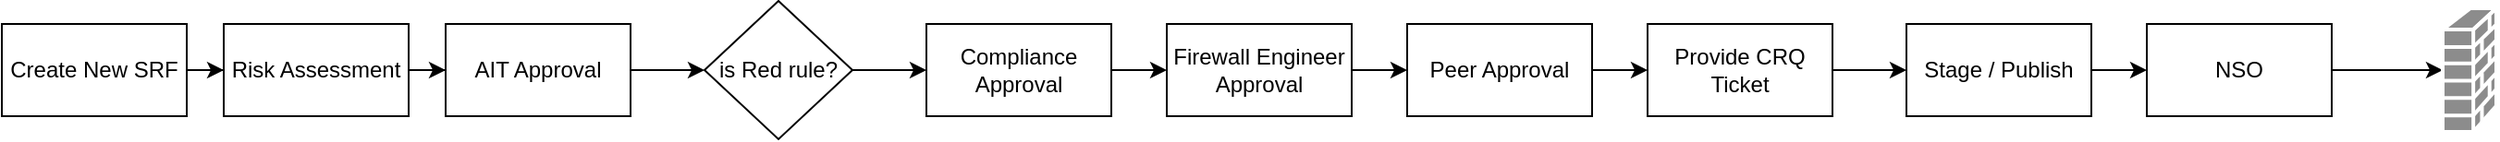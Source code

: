 <mxfile version="17.4.6" type="github"><diagram id="t3gU_UeMW9G3tFnKC1mk" name="Page-1"><mxGraphModel dx="1426" dy="712" grid="1" gridSize="10" guides="1" tooltips="1" connect="1" arrows="1" fold="1" page="1" pageScale="1" pageWidth="850" pageHeight="1100" math="0" shadow="0"><root><mxCell id="0"/><mxCell id="1" parent="0"/><mxCell id="zmJZRS2p5SanOkIgBzwA-6" style="edgeStyle=orthogonalEdgeStyle;rounded=0;orthogonalLoop=1;jettySize=auto;html=1;" edge="1" parent="1" source="zmJZRS2p5SanOkIgBzwA-1" target="zmJZRS2p5SanOkIgBzwA-2"><mxGeometry relative="1" as="geometry"/></mxCell><mxCell id="zmJZRS2p5SanOkIgBzwA-1" value="Create New SRF" style="rounded=0;whiteSpace=wrap;html=1;" vertex="1" parent="1"><mxGeometry x="60" y="160" width="100" height="50" as="geometry"/></mxCell><mxCell id="zmJZRS2p5SanOkIgBzwA-7" style="edgeStyle=orthogonalEdgeStyle;rounded=0;orthogonalLoop=1;jettySize=auto;html=1;" edge="1" parent="1" source="zmJZRS2p5SanOkIgBzwA-2" target="zmJZRS2p5SanOkIgBzwA-3"><mxGeometry relative="1" as="geometry"/></mxCell><mxCell id="zmJZRS2p5SanOkIgBzwA-2" value="Risk Assessment" style="rounded=0;whiteSpace=wrap;html=1;" vertex="1" parent="1"><mxGeometry x="180" y="160" width="100" height="50" as="geometry"/></mxCell><mxCell id="zmJZRS2p5SanOkIgBzwA-8" style="edgeStyle=orthogonalEdgeStyle;rounded=0;orthogonalLoop=1;jettySize=auto;html=1;entryX=0;entryY=0.5;entryDx=0;entryDy=0;" edge="1" parent="1" source="zmJZRS2p5SanOkIgBzwA-3" target="zmJZRS2p5SanOkIgBzwA-5"><mxGeometry relative="1" as="geometry"/></mxCell><mxCell id="zmJZRS2p5SanOkIgBzwA-3" value="AIT Approval" style="rounded=0;whiteSpace=wrap;html=1;" vertex="1" parent="1"><mxGeometry x="300" y="160" width="100" height="50" as="geometry"/></mxCell><mxCell id="zmJZRS2p5SanOkIgBzwA-11" style="edgeStyle=orthogonalEdgeStyle;rounded=0;orthogonalLoop=1;jettySize=auto;html=1;entryX=0;entryY=0.5;entryDx=0;entryDy=0;" edge="1" parent="1" source="zmJZRS2p5SanOkIgBzwA-4" target="zmJZRS2p5SanOkIgBzwA-10"><mxGeometry relative="1" as="geometry"/></mxCell><mxCell id="zmJZRS2p5SanOkIgBzwA-4" value="Compliance Approval" style="rounded=0;whiteSpace=wrap;html=1;" vertex="1" parent="1"><mxGeometry x="560" y="160" width="100" height="50" as="geometry"/></mxCell><mxCell id="zmJZRS2p5SanOkIgBzwA-9" style="edgeStyle=orthogonalEdgeStyle;rounded=0;orthogonalLoop=1;jettySize=auto;html=1;entryX=0;entryY=0.5;entryDx=0;entryDy=0;" edge="1" parent="1" source="zmJZRS2p5SanOkIgBzwA-5" target="zmJZRS2p5SanOkIgBzwA-4"><mxGeometry relative="1" as="geometry"/></mxCell><mxCell id="zmJZRS2p5SanOkIgBzwA-5" value="is Red rule?" style="rhombus;whiteSpace=wrap;html=1;" vertex="1" parent="1"><mxGeometry x="440" y="147.5" width="80" height="75" as="geometry"/></mxCell><mxCell id="zmJZRS2p5SanOkIgBzwA-13" style="edgeStyle=orthogonalEdgeStyle;rounded=0;orthogonalLoop=1;jettySize=auto;html=1;entryX=0;entryY=0.5;entryDx=0;entryDy=0;" edge="1" parent="1" source="zmJZRS2p5SanOkIgBzwA-10" target="zmJZRS2p5SanOkIgBzwA-12"><mxGeometry relative="1" as="geometry"/></mxCell><mxCell id="zmJZRS2p5SanOkIgBzwA-10" value="Firewall Engineer Approval" style="rounded=0;whiteSpace=wrap;html=1;" vertex="1" parent="1"><mxGeometry x="690" y="160" width="100" height="50" as="geometry"/></mxCell><mxCell id="zmJZRS2p5SanOkIgBzwA-19" style="edgeStyle=orthogonalEdgeStyle;rounded=0;orthogonalLoop=1;jettySize=auto;html=1;" edge="1" parent="1" source="zmJZRS2p5SanOkIgBzwA-12" target="zmJZRS2p5SanOkIgBzwA-14"><mxGeometry relative="1" as="geometry"/></mxCell><mxCell id="zmJZRS2p5SanOkIgBzwA-12" value="Peer Approval" style="rounded=0;whiteSpace=wrap;html=1;" vertex="1" parent="1"><mxGeometry x="820" y="160" width="100" height="50" as="geometry"/></mxCell><mxCell id="zmJZRS2p5SanOkIgBzwA-20" style="edgeStyle=orthogonalEdgeStyle;rounded=0;orthogonalLoop=1;jettySize=auto;html=1;entryX=0;entryY=0.5;entryDx=0;entryDy=0;" edge="1" parent="1" source="zmJZRS2p5SanOkIgBzwA-14" target="zmJZRS2p5SanOkIgBzwA-15"><mxGeometry relative="1" as="geometry"/></mxCell><mxCell id="zmJZRS2p5SanOkIgBzwA-14" value="Provide CRQ Ticket" style="rounded=0;whiteSpace=wrap;html=1;" vertex="1" parent="1"><mxGeometry x="950" y="160" width="100" height="50" as="geometry"/></mxCell><mxCell id="zmJZRS2p5SanOkIgBzwA-21" style="edgeStyle=orthogonalEdgeStyle;rounded=0;orthogonalLoop=1;jettySize=auto;html=1;" edge="1" parent="1" source="zmJZRS2p5SanOkIgBzwA-15" target="zmJZRS2p5SanOkIgBzwA-16"><mxGeometry relative="1" as="geometry"/></mxCell><mxCell id="zmJZRS2p5SanOkIgBzwA-15" value="Stage / Publish" style="rounded=0;whiteSpace=wrap;html=1;" vertex="1" parent="1"><mxGeometry x="1090" y="160" width="100" height="50" as="geometry"/></mxCell><mxCell id="zmJZRS2p5SanOkIgBzwA-18" style="edgeStyle=orthogonalEdgeStyle;rounded=0;orthogonalLoop=1;jettySize=auto;html=1;" edge="1" parent="1" source="zmJZRS2p5SanOkIgBzwA-16" target="zmJZRS2p5SanOkIgBzwA-17"><mxGeometry relative="1" as="geometry"/></mxCell><mxCell id="zmJZRS2p5SanOkIgBzwA-16" value="NSO" style="rounded=0;whiteSpace=wrap;html=1;" vertex="1" parent="1"><mxGeometry x="1220" y="160" width="100" height="50" as="geometry"/></mxCell><mxCell id="zmJZRS2p5SanOkIgBzwA-17" value="" style="shape=mxgraph.cisco.security.firewall;sketch=0;html=1;pointerEvents=1;dashed=0;fillColor=#8C8C8C;strokeColor=#ffffff;strokeWidth=2;verticalLabelPosition=bottom;verticalAlign=top;align=center;outlineConnect=0;" vertex="1" parent="1"><mxGeometry x="1380" y="151.5" width="29" height="67" as="geometry"/></mxCell></root></mxGraphModel></diagram></mxfile>